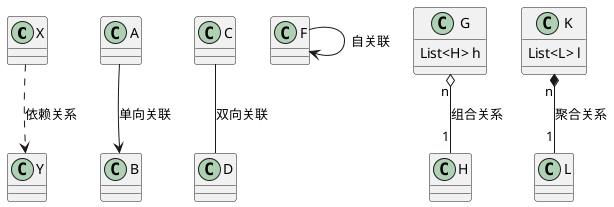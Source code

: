 @startuml
'依赖与关联
Class X
' 依赖关系
X ..> Y :"依赖关系"

class A
' 单向关联 A关联B
A--> B :"单向关联"
' 双向关联
class C
C --  D : "双向关联"
' 自关联
class F
F --> F:"自关联"
' 聚合关系
class G {
List<H> h
}
G "n" o-- "1" H : "组合关系"
' 组合关系
class K {
List<L> l
}
K "n"*--"1" L :"聚合关系"
@enduml